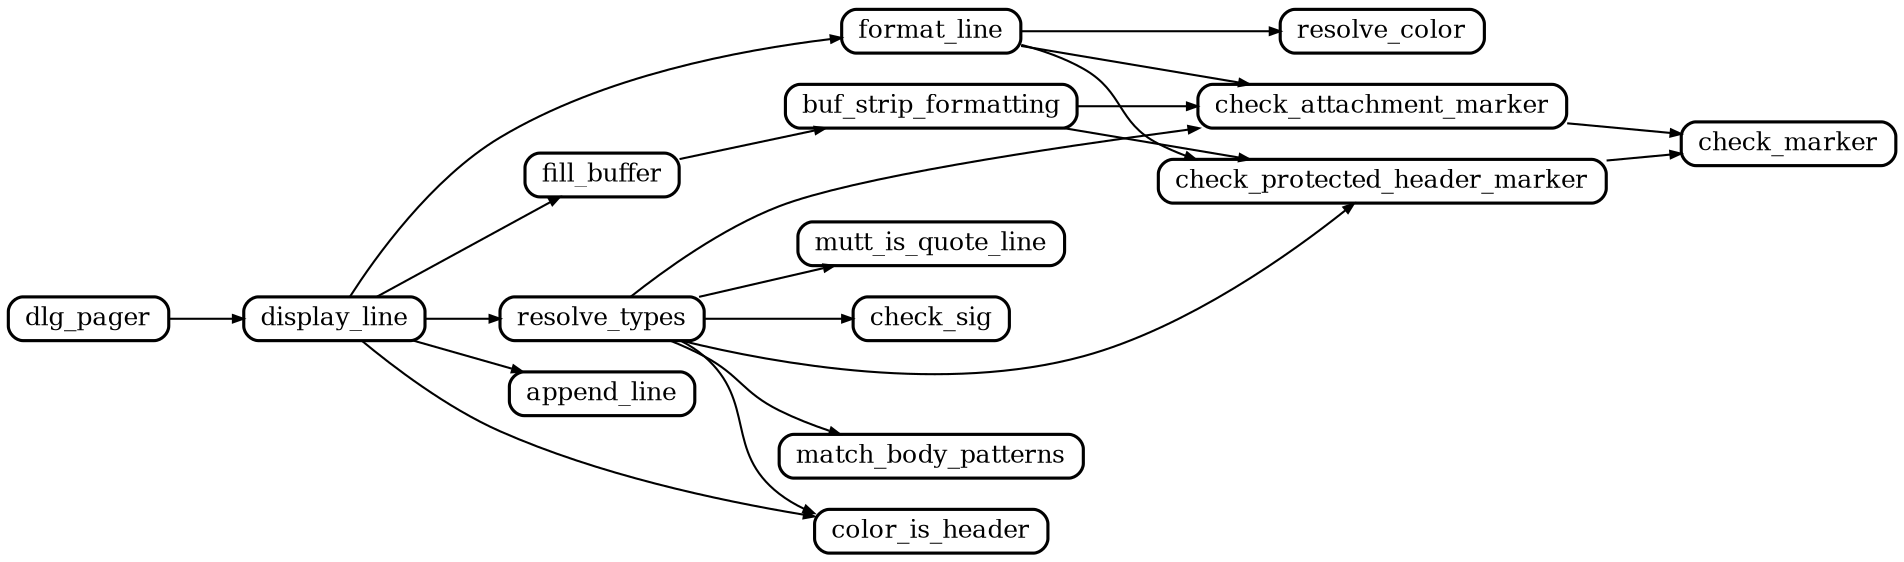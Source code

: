 digraph callgraph {
	graph [
		rankdir="LR"
		nodesep="0.2"
		ranksep="0.5"
		compound="true"
	]

	node [
		shape="Mrecord"
		fontsize="12"
		fillcolor="#ffffff"
		style="filled"
		height="0.2"
		penwidth="1.5"
		color="black"
	]

	edge [
		penwidth="1.0"
		arrowsize="0.5"
	]

	buf_strip_formatting -> check_attachment_marker
	buf_strip_formatting -> check_protected_header_marker
	check_attachment_marker -> check_marker
	check_protected_header_marker -> check_marker
	display_line -> append_line
	display_line -> color_is_header
	display_line -> fill_buffer
	display_line -> format_line
	display_line -> resolve_types
	fill_buffer -> buf_strip_formatting
	format_line -> check_attachment_marker
	format_line -> check_protected_header_marker
	format_line -> resolve_color
	dlg_pager -> display_line
	resolve_types -> check_attachment_marker
	resolve_types -> check_protected_header_marker
	resolve_types -> check_sig
	resolve_types -> color_is_header
	resolve_types -> match_body_patterns
	resolve_types -> mutt_is_quote_line

}
